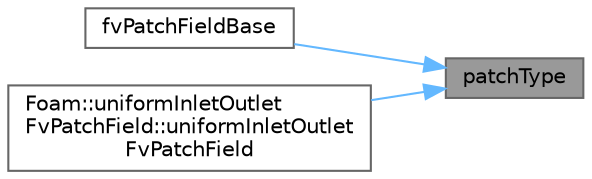 digraph "patchType"
{
 // LATEX_PDF_SIZE
  bgcolor="transparent";
  edge [fontname=Helvetica,fontsize=10,labelfontname=Helvetica,labelfontsize=10];
  node [fontname=Helvetica,fontsize=10,shape=box,height=0.2,width=0.4];
  rankdir="RL";
  Node1 [id="Node000001",label="patchType",height=0.2,width=0.4,color="gray40", fillcolor="grey60", style="filled", fontcolor="black",tooltip=" "];
  Node1 -> Node2 [id="edge1_Node000001_Node000002",dir="back",color="steelblue1",style="solid",tooltip=" "];
  Node2 [id="Node000002",label="fvPatchFieldBase",height=0.2,width=0.4,color="grey40", fillcolor="white", style="filled",URL="$classFoam_1_1fvPatchFieldBase.html#aaa5461c83af7201d85faf6e3e9cae391",tooltip=" "];
  Node1 -> Node3 [id="edge2_Node000001_Node000003",dir="back",color="steelblue1",style="solid",tooltip=" "];
  Node3 [id="Node000003",label="Foam::uniformInletOutlet\lFvPatchField::uniformInletOutlet\lFvPatchField",height=0.2,width=0.4,color="grey40", fillcolor="white", style="filled",URL="$classFoam_1_1uniformInletOutletFvPatchField.html#ae430c45987a573253683ae69df4b56b3",tooltip=" "];
}

